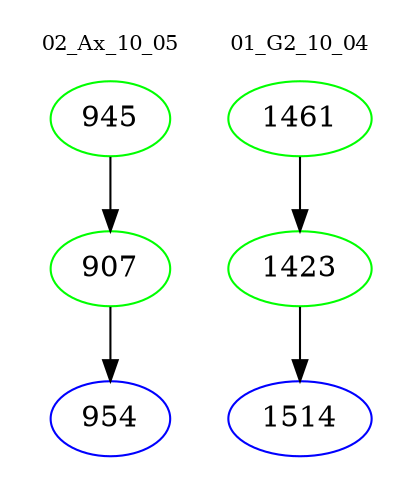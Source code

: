 digraph{
subgraph cluster_0 {
color = white
label = "02_Ax_10_05";
fontsize=10;
T0_945 [label="945", color="green"]
T0_945 -> T0_907 [color="black"]
T0_907 [label="907", color="green"]
T0_907 -> T0_954 [color="black"]
T0_954 [label="954", color="blue"]
}
subgraph cluster_1 {
color = white
label = "01_G2_10_04";
fontsize=10;
T1_1461 [label="1461", color="green"]
T1_1461 -> T1_1423 [color="black"]
T1_1423 [label="1423", color="green"]
T1_1423 -> T1_1514 [color="black"]
T1_1514 [label="1514", color="blue"]
}
}
